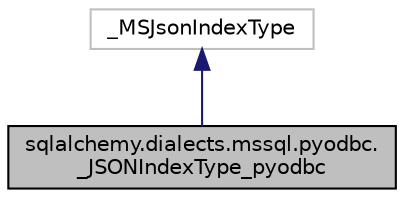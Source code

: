 digraph "sqlalchemy.dialects.mssql.pyodbc._JSONIndexType_pyodbc"
{
 // LATEX_PDF_SIZE
  edge [fontname="Helvetica",fontsize="10",labelfontname="Helvetica",labelfontsize="10"];
  node [fontname="Helvetica",fontsize="10",shape=record];
  Node1 [label="sqlalchemy.dialects.mssql.pyodbc.\l_JSONIndexType_pyodbc",height=0.2,width=0.4,color="black", fillcolor="grey75", style="filled", fontcolor="black",tooltip=" "];
  Node2 -> Node1 [dir="back",color="midnightblue",fontsize="10",style="solid",fontname="Helvetica"];
  Node2 [label="_MSJsonIndexType",height=0.2,width=0.4,color="grey75", fillcolor="white", style="filled",tooltip=" "];
}
